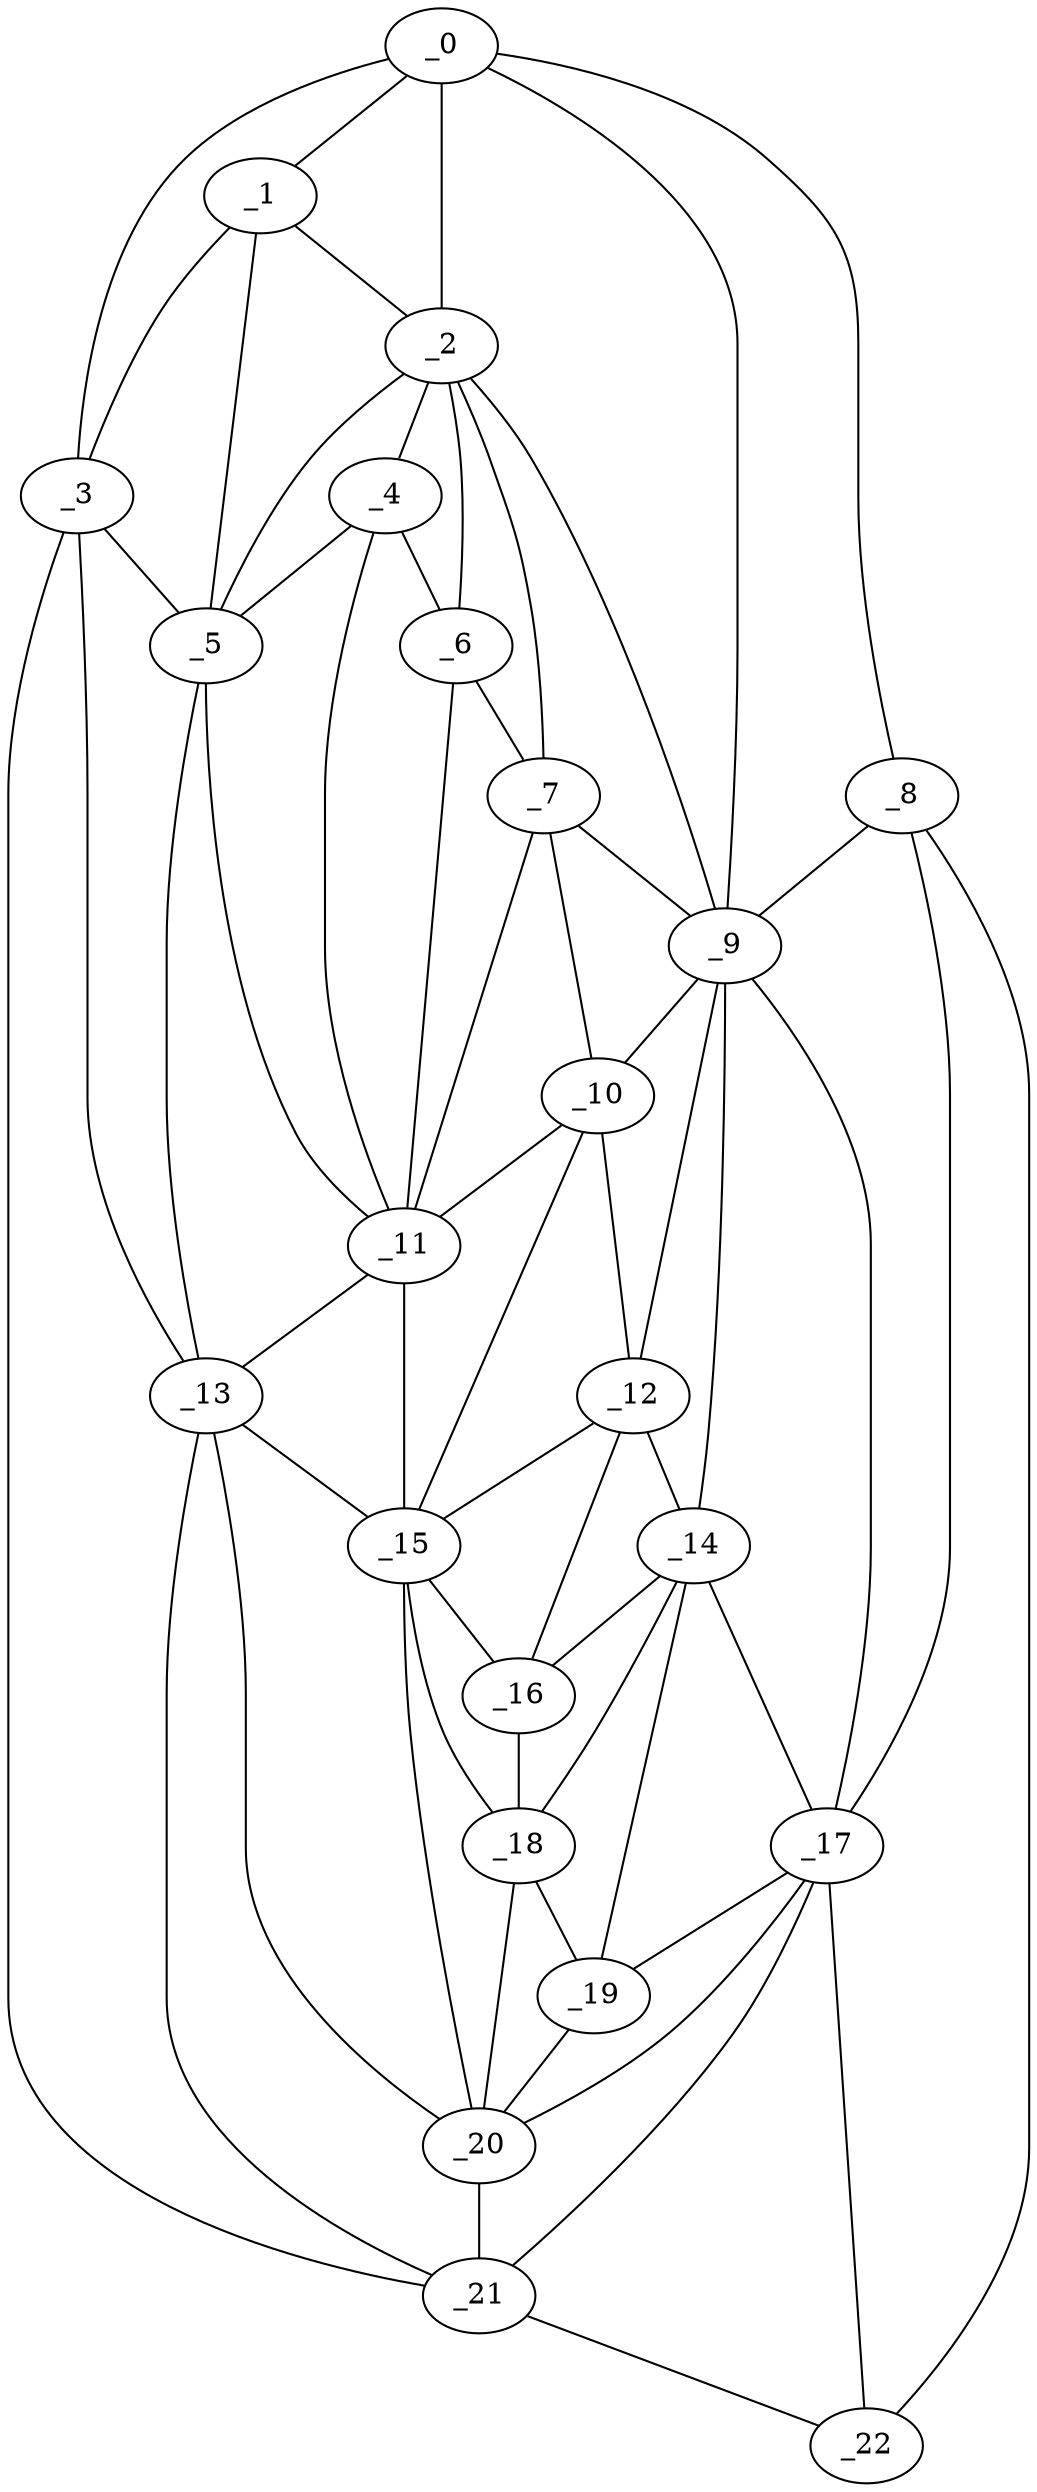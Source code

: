 graph "obj84__75.gxl" {
	_0	 [x=6,
		y=17];
	_1	 [x=40,
		y=26];
	_0 -- _1	 [valence=1];
	_2	 [x=49,
		y=36];
	_0 -- _2	 [valence=2];
	_3	 [x=57,
		y=13];
	_0 -- _3	 [valence=1];
	_8	 [x=65,
		y=112];
	_0 -- _8	 [valence=1];
	_9	 [x=66,
		y=85];
	_0 -- _9	 [valence=1];
	_1 -- _2	 [valence=1];
	_1 -- _3	 [valence=2];
	_5	 [x=60,
		y=28];
	_1 -- _5	 [valence=2];
	_4	 [x=58,
		y=37];
	_2 -- _4	 [valence=2];
	_2 -- _5	 [valence=2];
	_6	 [x=60,
		y=45];
	_2 -- _6	 [valence=1];
	_7	 [x=62,
		y=50];
	_2 -- _7	 [valence=1];
	_2 -- _9	 [valence=2];
	_3 -- _5	 [valence=2];
	_13	 [x=80,
		y=42];
	_3 -- _13	 [valence=2];
	_21	 [x=121,
		y=78];
	_3 -- _21	 [valence=1];
	_4 -- _5	 [valence=2];
	_4 -- _6	 [valence=2];
	_11	 [x=70,
		y=45];
	_4 -- _11	 [valence=2];
	_5 -- _11	 [valence=2];
	_5 -- _13	 [valence=2];
	_6 -- _7	 [valence=2];
	_6 -- _11	 [valence=1];
	_7 -- _9	 [valence=2];
	_10	 [x=67,
		y=56];
	_7 -- _10	 [valence=2];
	_7 -- _11	 [valence=2];
	_8 -- _9	 [valence=2];
	_17	 [x=89,
		y=93];
	_8 -- _17	 [valence=2];
	_22	 [x=121,
		y=104];
	_8 -- _22	 [valence=1];
	_9 -- _10	 [valence=1];
	_12	 [x=75,
		y=68];
	_9 -- _12	 [valence=1];
	_14	 [x=81,
		y=68];
	_9 -- _14	 [valence=1];
	_9 -- _17	 [valence=2];
	_10 -- _11	 [valence=1];
	_10 -- _12	 [valence=2];
	_15	 [x=82,
		y=55];
	_10 -- _15	 [valence=1];
	_11 -- _13	 [valence=1];
	_11 -- _15	 [valence=2];
	_12 -- _14	 [valence=2];
	_12 -- _15	 [valence=2];
	_16	 [x=84,
		y=62];
	_12 -- _16	 [valence=2];
	_13 -- _15	 [valence=2];
	_20	 [x=104,
		y=69];
	_13 -- _20	 [valence=2];
	_13 -- _21	 [valence=1];
	_14 -- _16	 [valence=2];
	_14 -- _17	 [valence=2];
	_18	 [x=93,
		y=67];
	_14 -- _18	 [valence=2];
	_19	 [x=97,
		y=71];
	_14 -- _19	 [valence=1];
	_15 -- _16	 [valence=2];
	_15 -- _18	 [valence=2];
	_15 -- _20	 [valence=2];
	_16 -- _18	 [valence=2];
	_17 -- _19	 [valence=1];
	_17 -- _20	 [valence=2];
	_17 -- _21	 [valence=2];
	_17 -- _22	 [valence=2];
	_18 -- _19	 [valence=2];
	_18 -- _20	 [valence=1];
	_19 -- _20	 [valence=2];
	_20 -- _21	 [valence=1];
	_21 -- _22	 [valence=1];
}
